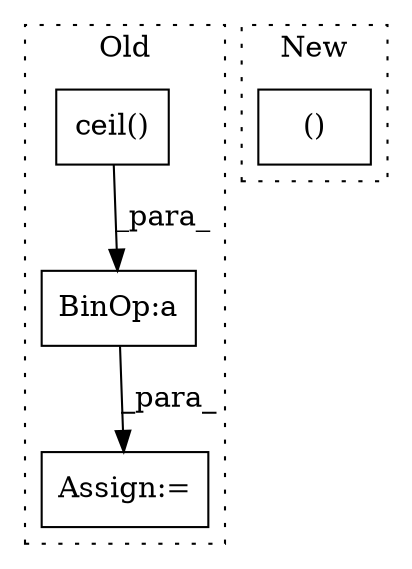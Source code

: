 digraph G {
subgraph cluster0 {
1 [label="ceil()" a="75" s="3085,3117" l="8,1" shape="box"];
3 [label="Assign:=" a="68" s="3061" l="3" shape="box"];
4 [label="BinOp:a" a="82" s="3118" l="3" shape="box"];
label = "Old";
style="dotted";
}
subgraph cluster1 {
2 [label="()" a="54" s="4428" l="8" shape="box"];
label = "New";
style="dotted";
}
1 -> 4 [label="_para_"];
4 -> 3 [label="_para_"];
}